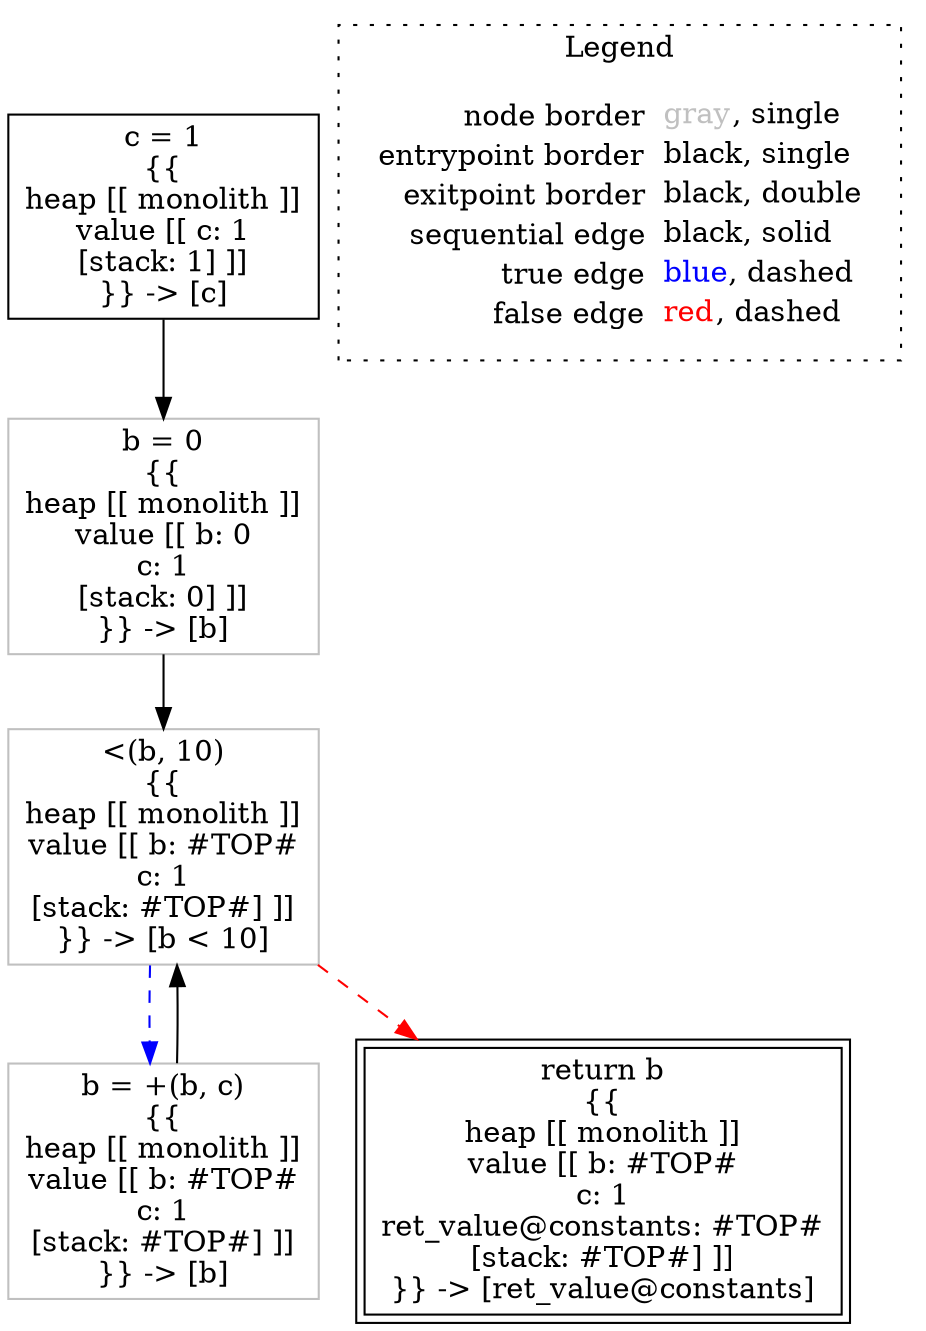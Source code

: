 digraph {
	"node0" [shape="rect",color="black",label=<c = 1<BR/>{{<BR/>heap [[ monolith ]]<BR/>value [[ c: 1<BR/>[stack: 1] ]]<BR/>}} -&gt; [c]>];
	"node1" [shape="rect",color="gray",label=<b = 0<BR/>{{<BR/>heap [[ monolith ]]<BR/>value [[ b: 0<BR/>c: 1<BR/>[stack: 0] ]]<BR/>}} -&gt; [b]>];
	"node2" [shape="rect",color="gray",label=<b = +(b, c)<BR/>{{<BR/>heap [[ monolith ]]<BR/>value [[ b: #TOP#<BR/>c: 1<BR/>[stack: #TOP#] ]]<BR/>}} -&gt; [b]>];
	"node3" [shape="rect",color="black",peripheries="2",label=<return b<BR/>{{<BR/>heap [[ monolith ]]<BR/>value [[ b: #TOP#<BR/>c: 1<BR/>ret_value@constants: #TOP#<BR/>[stack: #TOP#] ]]<BR/>}} -&gt; [ret_value@constants]>];
	"node4" [shape="rect",color="gray",label=<&lt;(b, 10)<BR/>{{<BR/>heap [[ monolith ]]<BR/>value [[ b: #TOP#<BR/>c: 1<BR/>[stack: #TOP#] ]]<BR/>}} -&gt; [b &lt; 10]>];
	"node0" -> "node1" [color="black"];
	"node1" -> "node4" [color="black"];
	"node2" -> "node4" [color="black"];
	"node4" -> "node2" [color="blue",style="dashed"];
	"node4" -> "node3" [color="red",style="dashed"];
subgraph cluster_legend {
	label="Legend";
	style=dotted;
	node [shape=plaintext];
	"legend" [label=<<table border="0" cellpadding="2" cellspacing="0" cellborder="0"><tr><td align="right">node border&nbsp;</td><td align="left"><font color="gray">gray</font>, single</td></tr><tr><td align="right">entrypoint border&nbsp;</td><td align="left"><font color="black">black</font>, single</td></tr><tr><td align="right">exitpoint border&nbsp;</td><td align="left"><font color="black">black</font>, double</td></tr><tr><td align="right">sequential edge&nbsp;</td><td align="left"><font color="black">black</font>, solid</td></tr><tr><td align="right">true edge&nbsp;</td><td align="left"><font color="blue">blue</font>, dashed</td></tr><tr><td align="right">false edge&nbsp;</td><td align="left"><font color="red">red</font>, dashed</td></tr></table>>];
}

}
